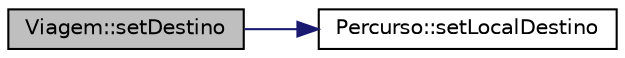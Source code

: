 digraph "Viagem::setDestino"
{
  edge [fontname="Helvetica",fontsize="10",labelfontname="Helvetica",labelfontsize="10"];
  node [fontname="Helvetica",fontsize="10",shape=record];
  rankdir="LR";
  Node23 [label="Viagem::setDestino",height=0.2,width=0.4,color="black", fillcolor="grey75", style="filled", fontcolor="black"];
  Node23 -> Node24 [color="midnightblue",fontsize="10",style="solid",fontname="Helvetica"];
  Node24 [label="Percurso::setLocalDestino",height=0.2,width=0.4,color="black", fillcolor="white", style="filled",URL="$class_percurso.html#afe3880912124a9103fba0412e0242555",tooltip="função que actualiza local de destino "];
}
